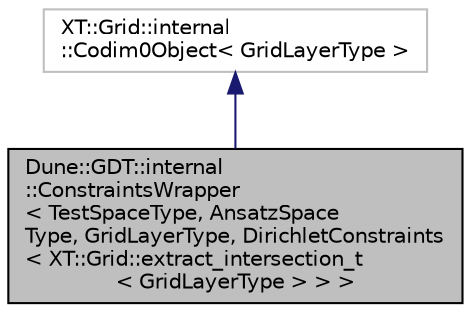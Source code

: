 digraph "Dune::GDT::internal::ConstraintsWrapper&lt; TestSpaceType, AnsatzSpaceType, GridLayerType, DirichletConstraints&lt; XT::Grid::extract_intersection_t&lt; GridLayerType &gt; &gt; &gt;"
{
  edge [fontname="Helvetica",fontsize="10",labelfontname="Helvetica",labelfontsize="10"];
  node [fontname="Helvetica",fontsize="10",shape=record];
  Node1 [label="Dune::GDT::internal\l::ConstraintsWrapper\l\< TestSpaceType, AnsatzSpace\lType, GridLayerType, DirichletConstraints\l\< XT::Grid::extract_intersection_t\l\< GridLayerType \> \> \>",height=0.2,width=0.4,color="black", fillcolor="grey75", style="filled", fontcolor="black"];
  Node2 -> Node1 [dir="back",color="midnightblue",fontsize="10",style="solid",fontname="Helvetica"];
  Node2 [label="XT::Grid::internal\l::Codim0Object\< GridLayerType \>",height=0.2,width=0.4,color="grey75", fillcolor="white", style="filled"];
}
